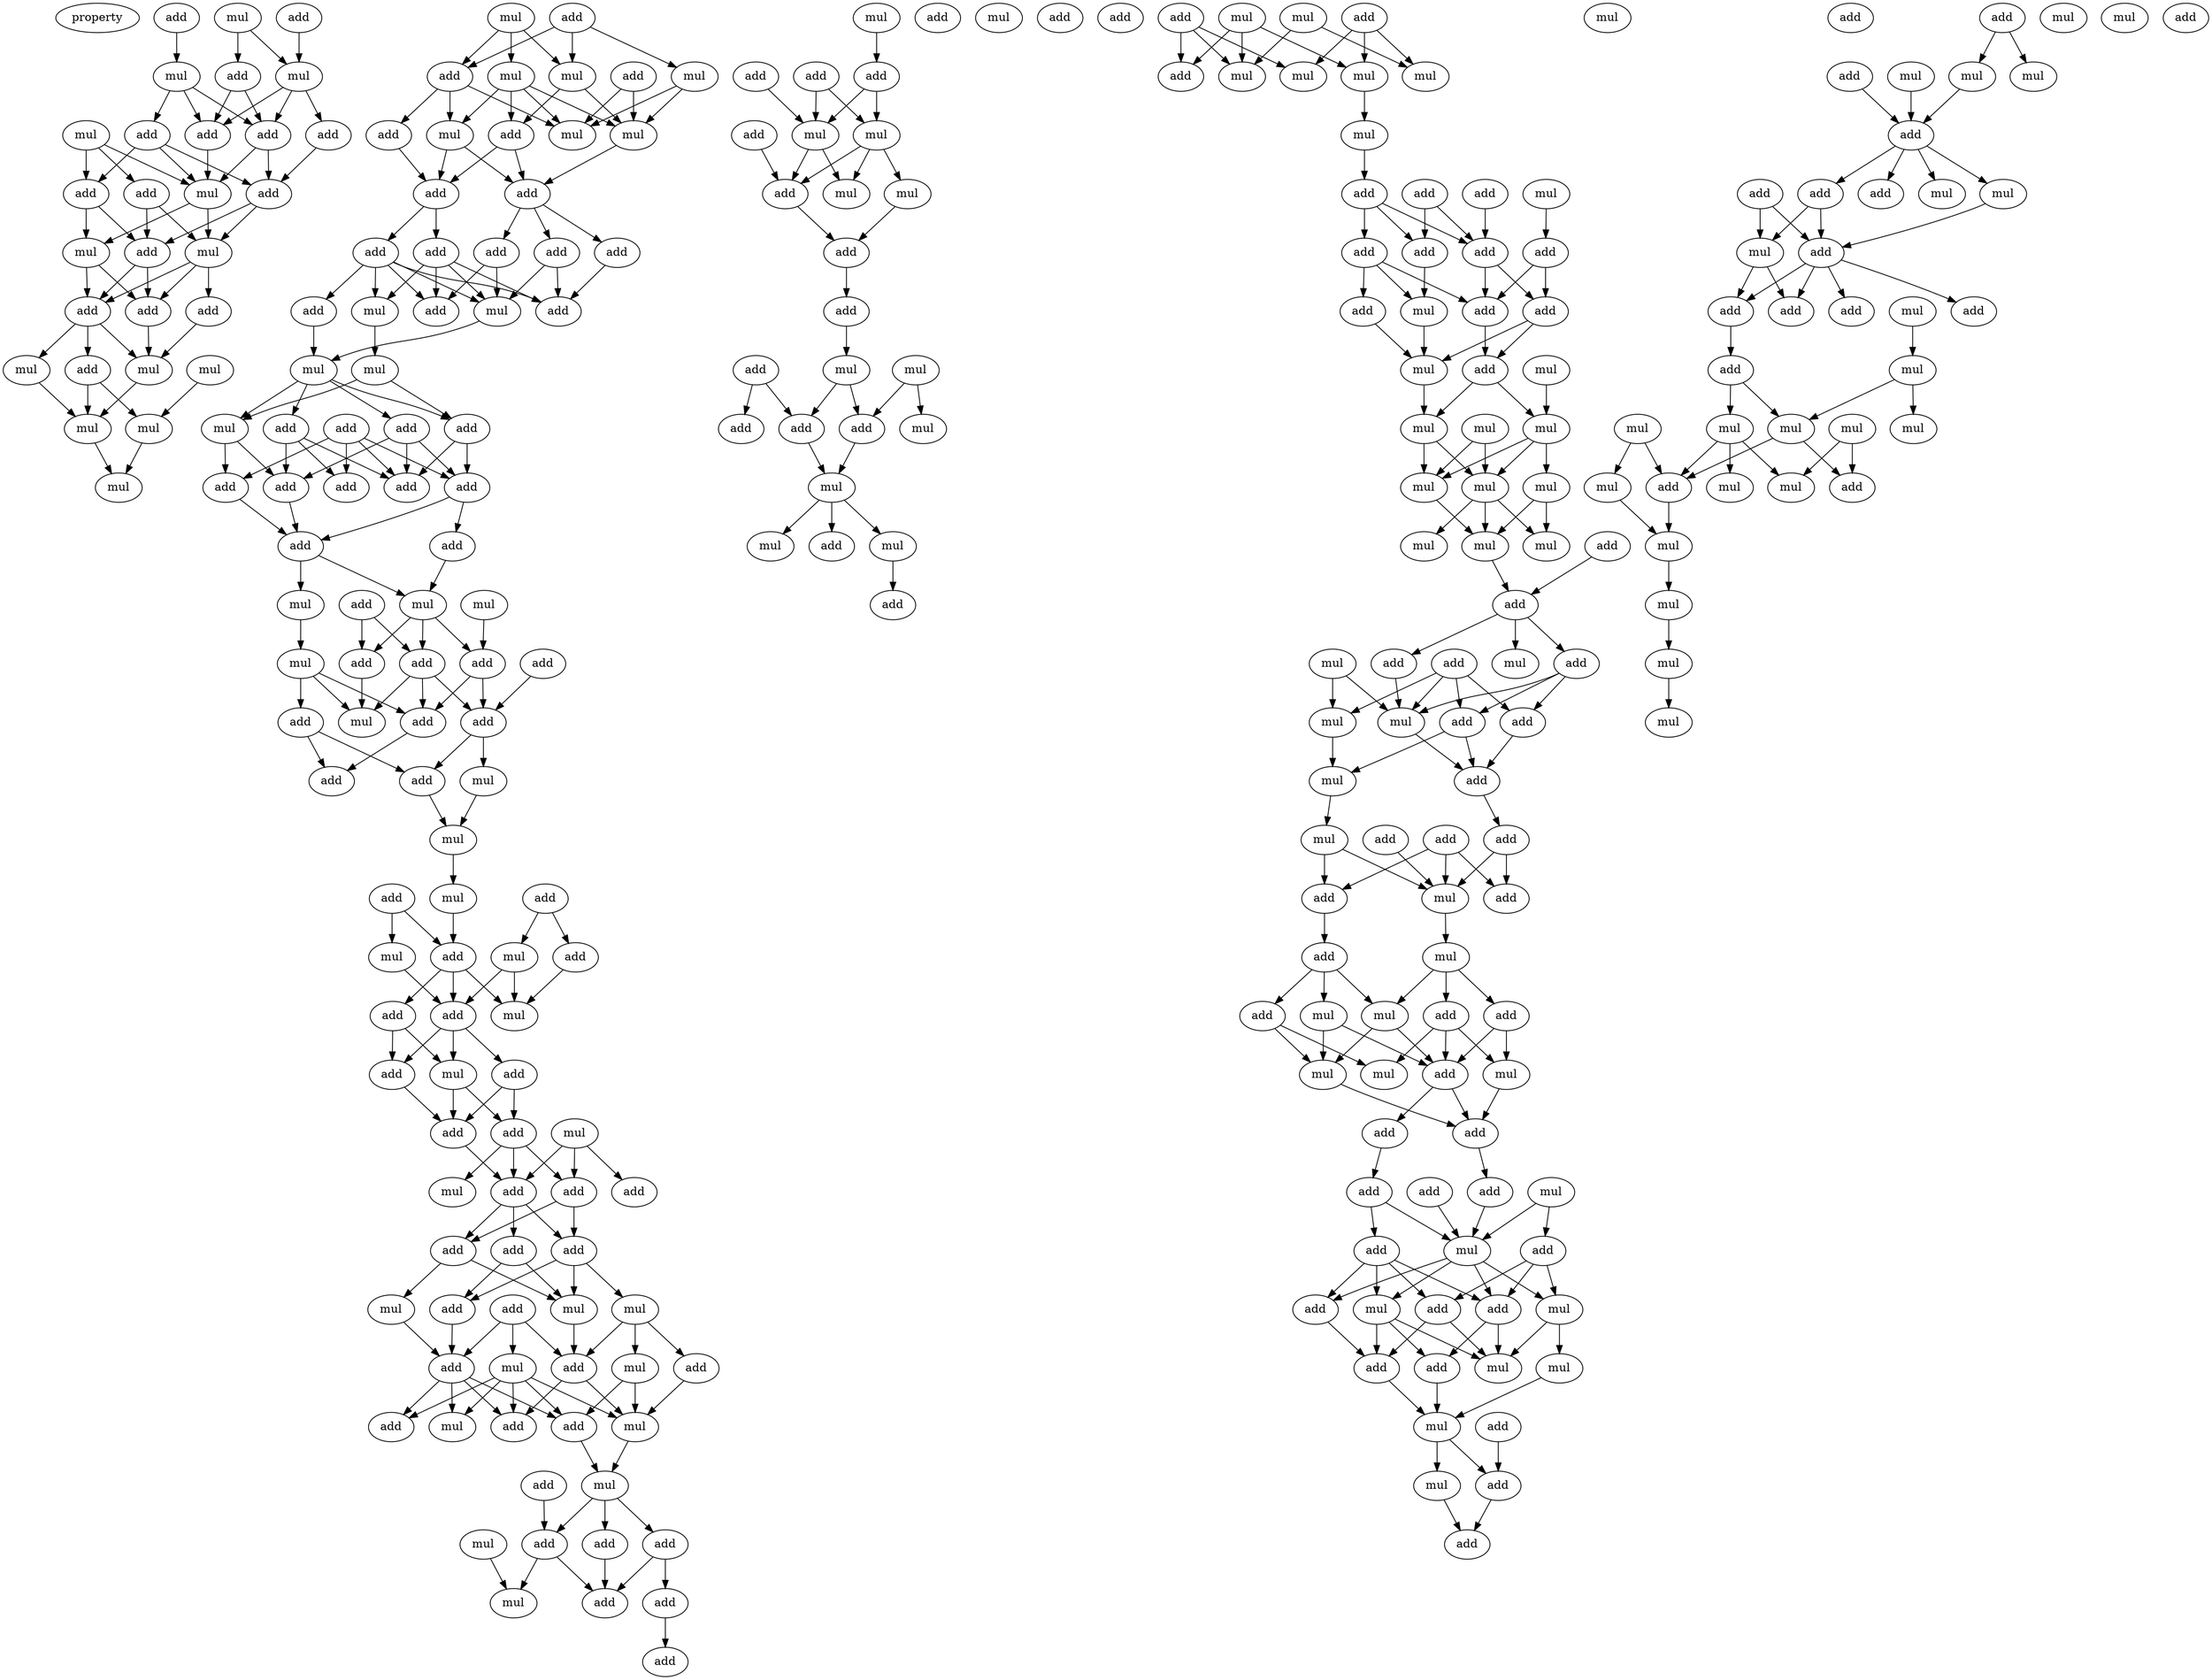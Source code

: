 digraph {
    node [fontcolor=black]
    property [mul=2,lf=1.7]
    0 [ label = add ];
    1 [ label = mul ];
    2 [ label = add ];
    3 [ label = mul ];
    4 [ label = add ];
    5 [ label = mul ];
    6 [ label = add ];
    7 [ label = add ];
    8 [ label = mul ];
    9 [ label = add ];
    10 [ label = add ];
    11 [ label = add ];
    12 [ label = add ];
    13 [ label = add ];
    14 [ label = mul ];
    15 [ label = mul ];
    16 [ label = add ];
    17 [ label = mul ];
    18 [ label = add ];
    19 [ label = add ];
    20 [ label = add ];
    21 [ label = mul ];
    22 [ label = mul ];
    23 [ label = mul ];
    24 [ label = add ];
    25 [ label = mul ];
    26 [ label = mul ];
    27 [ label = mul ];
    28 [ label = add ];
    29 [ label = mul ];
    30 [ label = add ];
    31 [ label = mul ];
    32 [ label = mul ];
    33 [ label = add ];
    34 [ label = mul ];
    35 [ label = mul ];
    36 [ label = add ];
    37 [ label = mul ];
    38 [ label = mul ];
    39 [ label = add ];
    40 [ label = add ];
    41 [ label = add ];
    42 [ label = add ];
    43 [ label = add ];
    44 [ label = add ];
    45 [ label = add ];
    46 [ label = add ];
    47 [ label = add ];
    48 [ label = mul ];
    49 [ label = add ];
    50 [ label = add ];
    51 [ label = mul ];
    52 [ label = mul ];
    53 [ label = mul ];
    54 [ label = add ];
    55 [ label = mul ];
    56 [ label = add ];
    57 [ label = add ];
    58 [ label = add ];
    59 [ label = add ];
    60 [ label = add ];
    61 [ label = add ];
    62 [ label = add ];
    63 [ label = add ];
    64 [ label = add ];
    65 [ label = add ];
    66 [ label = mul ];
    67 [ label = add ];
    68 [ label = mul ];
    69 [ label = mul ];
    70 [ label = add ];
    71 [ label = add ];
    72 [ label = add ];
    73 [ label = mul ];
    74 [ label = add ];
    75 [ label = add ];
    76 [ label = mul ];
    77 [ label = add ];
    78 [ label = add ];
    79 [ label = add ];
    80 [ label = mul ];
    81 [ label = add ];
    82 [ label = mul ];
    83 [ label = add ];
    84 [ label = add ];
    85 [ label = mul ];
    86 [ label = mul ];
    87 [ label = mul ];
    88 [ label = add ];
    89 [ label = add ];
    90 [ label = add ];
    91 [ label = mul ];
    92 [ label = add ];
    93 [ label = mul ];
    94 [ label = add ];
    95 [ label = add ];
    96 [ label = add ];
    97 [ label = add ];
    98 [ label = mul ];
    99 [ label = mul ];
    100 [ label = add ];
    101 [ label = add ];
    102 [ label = add ];
    103 [ label = add ];
    104 [ label = add ];
    105 [ label = add ];
    106 [ label = mul ];
    107 [ label = add ];
    108 [ label = add ];
    109 [ label = mul ];
    110 [ label = mul ];
    111 [ label = mul ];
    112 [ label = mul ];
    113 [ label = add ];
    114 [ label = add ];
    115 [ label = add ];
    116 [ label = add ];
    117 [ label = add ];
    118 [ label = mul ];
    119 [ label = add ];
    120 [ label = mul ];
    121 [ label = mul ];
    122 [ label = add ];
    123 [ label = add ];
    124 [ label = add ];
    125 [ label = add ];
    126 [ label = mul ];
    127 [ label = mul ];
    128 [ label = add ];
    129 [ label = add ];
    130 [ label = add ];
    131 [ label = mul ];
    132 [ label = add ];
    133 [ label = add ];
    134 [ label = add ];
    135 [ label = mul ];
    136 [ label = mul ];
    137 [ label = add ];
    138 [ label = mul ];
    139 [ label = add ];
    140 [ label = add ];
    141 [ label = mul ];
    142 [ label = mul ];
    143 [ label = add ];
    144 [ label = add ];
    145 [ label = mul ];
    146 [ label = mul ];
    147 [ label = add ];
    148 [ label = add ];
    149 [ label = add ];
    150 [ label = add ];
    151 [ label = mul ];
    152 [ label = mul ];
    153 [ label = add ];
    154 [ label = mul ];
    155 [ label = add ];
    156 [ label = mul ];
    157 [ label = add ];
    158 [ label = add ];
    159 [ label = add ];
    160 [ label = add ];
    161 [ label = mul ];
    162 [ label = mul ];
    163 [ label = mul ];
    164 [ label = mul ];
    165 [ label = mul ];
    166 [ label = mul ];
    167 [ label = add ];
    168 [ label = mul ];
    169 [ label = add ];
    170 [ label = add ];
    171 [ label = mul ];
    172 [ label = add ];
    173 [ label = add ];
    174 [ label = add ];
    175 [ label = add ];
    176 [ label = add ];
    177 [ label = mul ];
    178 [ label = add ];
    179 [ label = add ];
    180 [ label = add ];
    181 [ label = mul ];
    182 [ label = mul ];
    183 [ label = add ];
    184 [ label = mul ];
    185 [ label = mul ];
    186 [ label = mul ];
    187 [ label = mul ];
    188 [ label = mul ];
    189 [ label = mul ];
    190 [ label = mul ];
    191 [ label = add ];
    192 [ label = mul ];
    193 [ label = mul ];
    194 [ label = add ];
    195 [ label = mul ];
    196 [ label = add ];
    197 [ label = mul ];
    198 [ label = add ];
    199 [ label = add ];
    200 [ label = mul ];
    201 [ label = add ];
    202 [ label = add ];
    203 [ label = mul ];
    204 [ label = add ];
    205 [ label = mul ];
    206 [ label = add ];
    207 [ label = mul ];
    208 [ label = add ];
    209 [ label = add ];
    210 [ label = mul ];
    211 [ label = add ];
    212 [ label = add ];
    213 [ label = add ];
    214 [ label = mul ];
    215 [ label = add ];
    216 [ label = add ];
    217 [ label = mul ];
    218 [ label = mul ];
    219 [ label = add ];
    220 [ label = mul ];
    221 [ label = mul ];
    222 [ label = add ];
    223 [ label = mul ];
    224 [ label = add ];
    225 [ label = add ];
    226 [ label = add ];
    227 [ label = add ];
    228 [ label = add ];
    229 [ label = mul ];
    230 [ label = mul ];
    231 [ label = add ];
    232 [ label = add ];
    233 [ label = add ];
    234 [ label = add ];
    235 [ label = add ];
    236 [ label = mul ];
    237 [ label = mul ];
    238 [ label = add ];
    239 [ label = add ];
    240 [ label = mul ];
    241 [ label = mul ];
    242 [ label = mul ];
    243 [ label = add ];
    244 [ label = mul ];
    245 [ label = add ];
    246 [ label = mul ];
    247 [ label = add ];
    248 [ label = add ];
    249 [ label = add ];
    250 [ label = add ];
    251 [ label = mul ];
    252 [ label = mul ];
    253 [ label = mul ];
    254 [ label = mul ];
    255 [ label = add ];
    256 [ label = add ];
    257 [ label = add ];
    258 [ label = mul ];
    259 [ label = mul ];
    260 [ label = add ];
    261 [ label = mul ];
    262 [ label = add ];
    263 [ label = add ];
    264 [ label = add ];
    265 [ label = mul ];
    266 [ label = add ];
    267 [ label = add ];
    268 [ label = add ];
    269 [ label = mul ];
    270 [ label = mul ];
    271 [ label = mul ];
    272 [ label = mul ];
    273 [ label = mul ];
    274 [ label = mul ];
    275 [ label = mul ];
    276 [ label = mul ];
    277 [ label = add ];
    278 [ label = add ];
    279 [ label = mul ];
    280 [ label = mul ];
    281 [ label = mul ];
    282 [ label = mul ];
    283 [ label = mul ];
    284 [ label = add ];
    285 [ label = mul ];
    0 -> 3 [ name = 0 ];
    1 -> 4 [ name = 1 ];
    1 -> 5 [ name = 2 ];
    2 -> 5 [ name = 3 ];
    3 -> 6 [ name = 4 ];
    3 -> 9 [ name = 5 ];
    3 -> 10 [ name = 6 ];
    4 -> 6 [ name = 7 ];
    4 -> 10 [ name = 8 ];
    5 -> 6 [ name = 9 ];
    5 -> 7 [ name = 10 ];
    5 -> 10 [ name = 11 ];
    6 -> 11 [ name = 12 ];
    6 -> 14 [ name = 13 ];
    7 -> 11 [ name = 14 ];
    8 -> 12 [ name = 15 ];
    8 -> 13 [ name = 16 ];
    8 -> 14 [ name = 17 ];
    9 -> 11 [ name = 18 ];
    9 -> 13 [ name = 19 ];
    9 -> 14 [ name = 20 ];
    10 -> 14 [ name = 21 ];
    11 -> 15 [ name = 22 ];
    11 -> 16 [ name = 23 ];
    12 -> 15 [ name = 24 ];
    12 -> 16 [ name = 25 ];
    13 -> 16 [ name = 26 ];
    13 -> 17 [ name = 27 ];
    14 -> 15 [ name = 28 ];
    14 -> 17 [ name = 29 ];
    15 -> 18 [ name = 30 ];
    15 -> 19 [ name = 31 ];
    15 -> 20 [ name = 32 ];
    16 -> 19 [ name = 33 ];
    16 -> 20 [ name = 34 ];
    17 -> 19 [ name = 35 ];
    17 -> 20 [ name = 36 ];
    18 -> 22 [ name = 37 ];
    19 -> 21 [ name = 38 ];
    19 -> 22 [ name = 39 ];
    19 -> 24 [ name = 40 ];
    20 -> 22 [ name = 41 ];
    21 -> 25 [ name = 42 ];
    22 -> 25 [ name = 43 ];
    23 -> 26 [ name = 44 ];
    24 -> 25 [ name = 45 ];
    24 -> 26 [ name = 46 ];
    25 -> 27 [ name = 47 ];
    26 -> 27 [ name = 48 ];
    28 -> 30 [ name = 49 ];
    28 -> 31 [ name = 50 ];
    28 -> 32 [ name = 51 ];
    29 -> 30 [ name = 52 ];
    29 -> 32 [ name = 53 ];
    29 -> 34 [ name = 54 ];
    30 -> 37 [ name = 55 ];
    30 -> 38 [ name = 56 ];
    30 -> 39 [ name = 57 ];
    31 -> 35 [ name = 58 ];
    31 -> 38 [ name = 59 ];
    32 -> 35 [ name = 60 ];
    32 -> 36 [ name = 61 ];
    33 -> 35 [ name = 62 ];
    33 -> 38 [ name = 63 ];
    34 -> 35 [ name = 64 ];
    34 -> 36 [ name = 65 ];
    34 -> 37 [ name = 66 ];
    34 -> 38 [ name = 67 ];
    35 -> 40 [ name = 68 ];
    36 -> 40 [ name = 69 ];
    36 -> 41 [ name = 70 ];
    37 -> 40 [ name = 71 ];
    37 -> 41 [ name = 72 ];
    39 -> 41 [ name = 73 ];
    40 -> 42 [ name = 74 ];
    40 -> 44 [ name = 75 ];
    40 -> 45 [ name = 76 ];
    41 -> 43 [ name = 77 ];
    41 -> 46 [ name = 78 ];
    42 -> 48 [ name = 79 ];
    42 -> 50 [ name = 80 ];
    43 -> 47 [ name = 81 ];
    43 -> 48 [ name = 82 ];
    43 -> 49 [ name = 83 ];
    43 -> 50 [ name = 84 ];
    43 -> 51 [ name = 85 ];
    44 -> 47 [ name = 86 ];
    44 -> 48 [ name = 87 ];
    45 -> 47 [ name = 88 ];
    46 -> 47 [ name = 89 ];
    46 -> 48 [ name = 90 ];
    46 -> 50 [ name = 91 ];
    46 -> 51 [ name = 92 ];
    48 -> 53 [ name = 93 ];
    49 -> 53 [ name = 94 ];
    51 -> 52 [ name = 95 ];
    52 -> 55 [ name = 96 ];
    52 -> 58 [ name = 97 ];
    53 -> 55 [ name = 98 ];
    53 -> 56 [ name = 99 ];
    53 -> 57 [ name = 100 ];
    53 -> 58 [ name = 101 ];
    54 -> 59 [ name = 102 ];
    54 -> 60 [ name = 103 ];
    54 -> 61 [ name = 104 ];
    54 -> 62 [ name = 105 ];
    55 -> 61 [ name = 106 ];
    55 -> 63 [ name = 107 ];
    56 -> 59 [ name = 108 ];
    56 -> 62 [ name = 109 ];
    56 -> 63 [ name = 110 ];
    57 -> 59 [ name = 111 ];
    57 -> 60 [ name = 112 ];
    57 -> 63 [ name = 113 ];
    58 -> 59 [ name = 114 ];
    58 -> 60 [ name = 115 ];
    60 -> 64 [ name = 116 ];
    60 -> 65 [ name = 117 ];
    61 -> 65 [ name = 118 ];
    63 -> 65 [ name = 119 ];
    64 -> 69 [ name = 120 ];
    65 -> 68 [ name = 121 ];
    65 -> 69 [ name = 122 ];
    66 -> 71 [ name = 123 ];
    67 -> 70 [ name = 124 ];
    67 -> 72 [ name = 125 ];
    68 -> 73 [ name = 126 ];
    69 -> 70 [ name = 127 ];
    69 -> 71 [ name = 128 ];
    69 -> 72 [ name = 129 ];
    70 -> 76 [ name = 130 ];
    71 -> 75 [ name = 131 ];
    71 -> 77 [ name = 132 ];
    72 -> 75 [ name = 133 ];
    72 -> 76 [ name = 134 ];
    72 -> 77 [ name = 135 ];
    73 -> 76 [ name = 136 ];
    73 -> 77 [ name = 137 ];
    73 -> 78 [ name = 138 ];
    74 -> 75 [ name = 139 ];
    75 -> 79 [ name = 140 ];
    75 -> 80 [ name = 141 ];
    77 -> 81 [ name = 142 ];
    78 -> 79 [ name = 143 ];
    78 -> 81 [ name = 144 ];
    79 -> 82 [ name = 145 ];
    80 -> 82 [ name = 146 ];
    82 -> 85 [ name = 147 ];
    83 -> 86 [ name = 148 ];
    83 -> 88 [ name = 149 ];
    84 -> 87 [ name = 150 ];
    84 -> 89 [ name = 151 ];
    85 -> 88 [ name = 152 ];
    86 -> 90 [ name = 153 ];
    87 -> 90 [ name = 154 ];
    87 -> 91 [ name = 155 ];
    88 -> 90 [ name = 156 ];
    88 -> 91 [ name = 157 ];
    88 -> 92 [ name = 158 ];
    89 -> 91 [ name = 159 ];
    90 -> 93 [ name = 160 ];
    90 -> 94 [ name = 161 ];
    90 -> 95 [ name = 162 ];
    92 -> 93 [ name = 163 ];
    92 -> 95 [ name = 164 ];
    93 -> 96 [ name = 165 ];
    93 -> 97 [ name = 166 ];
    94 -> 96 [ name = 167 ];
    94 -> 97 [ name = 168 ];
    95 -> 96 [ name = 169 ];
    96 -> 101 [ name = 170 ];
    97 -> 99 [ name = 171 ];
    97 -> 101 [ name = 172 ];
    97 -> 102 [ name = 173 ];
    98 -> 100 [ name = 174 ];
    98 -> 101 [ name = 175 ];
    98 -> 102 [ name = 176 ];
    101 -> 103 [ name = 177 ];
    101 -> 104 [ name = 178 ];
    101 -> 105 [ name = 179 ];
    102 -> 103 [ name = 180 ];
    102 -> 104 [ name = 181 ];
    103 -> 106 [ name = 182 ];
    103 -> 108 [ name = 183 ];
    103 -> 109 [ name = 184 ];
    104 -> 106 [ name = 185 ];
    104 -> 110 [ name = 186 ];
    105 -> 106 [ name = 187 ];
    105 -> 108 [ name = 188 ];
    106 -> 113 [ name = 189 ];
    107 -> 112 [ name = 190 ];
    107 -> 113 [ name = 191 ];
    107 -> 114 [ name = 192 ];
    108 -> 114 [ name = 193 ];
    109 -> 111 [ name = 194 ];
    109 -> 113 [ name = 195 ];
    109 -> 115 [ name = 196 ];
    110 -> 114 [ name = 197 ];
    111 -> 116 [ name = 198 ];
    111 -> 118 [ name = 199 ];
    112 -> 116 [ name = 200 ];
    112 -> 117 [ name = 201 ];
    112 -> 118 [ name = 202 ];
    112 -> 119 [ name = 203 ];
    112 -> 120 [ name = 204 ];
    113 -> 117 [ name = 205 ];
    113 -> 118 [ name = 206 ];
    114 -> 116 [ name = 207 ];
    114 -> 117 [ name = 208 ];
    114 -> 119 [ name = 209 ];
    114 -> 120 [ name = 210 ];
    115 -> 118 [ name = 211 ];
    116 -> 121 [ name = 212 ];
    118 -> 121 [ name = 213 ];
    121 -> 123 [ name = 214 ];
    121 -> 124 [ name = 215 ];
    121 -> 125 [ name = 216 ];
    122 -> 123 [ name = 217 ];
    123 -> 127 [ name = 218 ];
    123 -> 128 [ name = 219 ];
    124 -> 128 [ name = 220 ];
    124 -> 129 [ name = 221 ];
    125 -> 128 [ name = 222 ];
    126 -> 127 [ name = 223 ];
    129 -> 130 [ name = 224 ];
    131 -> 132 [ name = 225 ];
    132 -> 135 [ name = 226 ];
    132 -> 136 [ name = 227 ];
    133 -> 136 [ name = 228 ];
    134 -> 135 [ name = 229 ];
    134 -> 136 [ name = 230 ];
    135 -> 138 [ name = 231 ];
    135 -> 139 [ name = 232 ];
    135 -> 141 [ name = 233 ];
    136 -> 139 [ name = 234 ];
    136 -> 141 [ name = 235 ];
    137 -> 139 [ name = 236 ];
    138 -> 143 [ name = 237 ];
    139 -> 143 [ name = 238 ];
    143 -> 144 [ name = 239 ];
    144 -> 145 [ name = 240 ];
    145 -> 148 [ name = 241 ];
    145 -> 150 [ name = 242 ];
    146 -> 150 [ name = 243 ];
    146 -> 151 [ name = 244 ];
    147 -> 148 [ name = 245 ];
    147 -> 149 [ name = 246 ];
    148 -> 152 [ name = 247 ];
    150 -> 152 [ name = 248 ];
    152 -> 154 [ name = 249 ];
    152 -> 155 [ name = 250 ];
    152 -> 156 [ name = 251 ];
    156 -> 158 [ name = 252 ];
    159 -> 164 [ name = 253 ];
    159 -> 166 [ name = 254 ];
    159 -> 167 [ name = 255 ];
    160 -> 163 [ name = 256 ];
    160 -> 165 [ name = 257 ];
    160 -> 166 [ name = 258 ];
    161 -> 164 [ name = 259 ];
    161 -> 165 [ name = 260 ];
    162 -> 163 [ name = 261 ];
    162 -> 164 [ name = 262 ];
    162 -> 167 [ name = 263 ];
    163 -> 168 [ name = 264 ];
    168 -> 172 [ name = 265 ];
    169 -> 173 [ name = 266 ];
    169 -> 174 [ name = 267 ];
    170 -> 174 [ name = 268 ];
    171 -> 175 [ name = 269 ];
    172 -> 173 [ name = 270 ];
    172 -> 174 [ name = 271 ];
    172 -> 176 [ name = 272 ];
    173 -> 177 [ name = 273 ];
    174 -> 178 [ name = 274 ];
    174 -> 180 [ name = 275 ];
    175 -> 178 [ name = 276 ];
    175 -> 180 [ name = 277 ];
    176 -> 177 [ name = 278 ];
    176 -> 179 [ name = 279 ];
    176 -> 180 [ name = 280 ];
    177 -> 182 [ name = 281 ];
    178 -> 182 [ name = 282 ];
    178 -> 183 [ name = 283 ];
    179 -> 182 [ name = 284 ];
    180 -> 183 [ name = 285 ];
    181 -> 184 [ name = 286 ];
    182 -> 186 [ name = 287 ];
    183 -> 184 [ name = 288 ];
    183 -> 186 [ name = 289 ];
    184 -> 187 [ name = 290 ];
    184 -> 188 [ name = 291 ];
    184 -> 189 [ name = 292 ];
    185 -> 188 [ name = 293 ];
    185 -> 189 [ name = 294 ];
    186 -> 188 [ name = 295 ];
    186 -> 189 [ name = 296 ];
    187 -> 192 [ name = 297 ];
    187 -> 193 [ name = 298 ];
    188 -> 193 [ name = 299 ];
    189 -> 190 [ name = 300 ];
    189 -> 192 [ name = 301 ];
    189 -> 193 [ name = 302 ];
    191 -> 194 [ name = 303 ];
    193 -> 194 [ name = 304 ];
    194 -> 195 [ name = 305 ];
    194 -> 196 [ name = 306 ];
    194 -> 199 [ name = 307 ];
    196 -> 201 [ name = 308 ];
    196 -> 202 [ name = 309 ];
    196 -> 203 [ name = 310 ];
    197 -> 200 [ name = 311 ];
    197 -> 203 [ name = 312 ];
    198 -> 200 [ name = 313 ];
    198 -> 201 [ name = 314 ];
    198 -> 202 [ name = 315 ];
    198 -> 203 [ name = 316 ];
    199 -> 203 [ name = 317 ];
    200 -> 205 [ name = 318 ];
    201 -> 204 [ name = 319 ];
    202 -> 204 [ name = 320 ];
    202 -> 205 [ name = 321 ];
    203 -> 204 [ name = 322 ];
    204 -> 209 [ name = 323 ];
    205 -> 207 [ name = 324 ];
    206 -> 210 [ name = 325 ];
    207 -> 210 [ name = 326 ];
    207 -> 211 [ name = 327 ];
    208 -> 210 [ name = 328 ];
    208 -> 211 [ name = 329 ];
    208 -> 212 [ name = 330 ];
    209 -> 210 [ name = 331 ];
    209 -> 212 [ name = 332 ];
    210 -> 214 [ name = 333 ];
    211 -> 213 [ name = 334 ];
    213 -> 216 [ name = 335 ];
    213 -> 217 [ name = 336 ];
    213 -> 218 [ name = 337 ];
    214 -> 215 [ name = 338 ];
    214 -> 218 [ name = 339 ];
    214 -> 219 [ name = 340 ];
    215 -> 220 [ name = 341 ];
    215 -> 222 [ name = 342 ];
    215 -> 223 [ name = 343 ];
    216 -> 221 [ name = 344 ];
    216 -> 223 [ name = 345 ];
    217 -> 221 [ name = 346 ];
    217 -> 222 [ name = 347 ];
    218 -> 221 [ name = 348 ];
    218 -> 222 [ name = 349 ];
    219 -> 220 [ name = 350 ];
    219 -> 222 [ name = 351 ];
    220 -> 224 [ name = 352 ];
    221 -> 224 [ name = 353 ];
    222 -> 224 [ name = 354 ];
    222 -> 225 [ name = 355 ];
    224 -> 228 [ name = 356 ];
    225 -> 227 [ name = 357 ];
    226 -> 230 [ name = 358 ];
    227 -> 230 [ name = 359 ];
    227 -> 232 [ name = 360 ];
    228 -> 230 [ name = 361 ];
    229 -> 230 [ name = 362 ];
    229 -> 231 [ name = 363 ];
    230 -> 233 [ name = 364 ];
    230 -> 235 [ name = 365 ];
    230 -> 236 [ name = 366 ];
    230 -> 237 [ name = 367 ];
    231 -> 234 [ name = 368 ];
    231 -> 235 [ name = 369 ];
    231 -> 236 [ name = 370 ];
    232 -> 233 [ name = 371 ];
    232 -> 234 [ name = 372 ];
    232 -> 235 [ name = 373 ];
    232 -> 237 [ name = 374 ];
    233 -> 239 [ name = 375 ];
    234 -> 239 [ name = 376 ];
    234 -> 240 [ name = 377 ];
    235 -> 238 [ name = 378 ];
    235 -> 240 [ name = 379 ];
    236 -> 240 [ name = 380 ];
    236 -> 241 [ name = 381 ];
    237 -> 238 [ name = 382 ];
    237 -> 239 [ name = 383 ];
    237 -> 240 [ name = 384 ];
    238 -> 242 [ name = 385 ];
    239 -> 242 [ name = 386 ];
    241 -> 242 [ name = 387 ];
    242 -> 244 [ name = 388 ];
    242 -> 245 [ name = 389 ];
    243 -> 245 [ name = 390 ];
    244 -> 247 [ name = 391 ];
    245 -> 247 [ name = 392 ];
    249 -> 252 [ name = 393 ];
    249 -> 254 [ name = 394 ];
    250 -> 255 [ name = 395 ];
    251 -> 255 [ name = 396 ];
    252 -> 255 [ name = 397 ];
    255 -> 257 [ name = 398 ];
    255 -> 258 [ name = 399 ];
    255 -> 259 [ name = 400 ];
    255 -> 260 [ name = 401 ];
    256 -> 261 [ name = 402 ];
    256 -> 262 [ name = 403 ];
    259 -> 262 [ name = 404 ];
    260 -> 261 [ name = 405 ];
    260 -> 262 [ name = 406 ];
    261 -> 264 [ name = 407 ];
    261 -> 266 [ name = 408 ];
    262 -> 263 [ name = 409 ];
    262 -> 264 [ name = 410 ];
    262 -> 266 [ name = 411 ];
    262 -> 267 [ name = 412 ];
    265 -> 269 [ name = 413 ];
    266 -> 268 [ name = 414 ];
    268 -> 272 [ name = 415 ];
    268 -> 273 [ name = 416 ];
    269 -> 270 [ name = 417 ];
    269 -> 272 [ name = 418 ];
    271 -> 275 [ name = 419 ];
    271 -> 278 [ name = 420 ];
    272 -> 277 [ name = 421 ];
    272 -> 278 [ name = 422 ];
    273 -> 275 [ name = 423 ];
    273 -> 276 [ name = 424 ];
    273 -> 277 [ name = 425 ];
    274 -> 277 [ name = 426 ];
    274 -> 279 [ name = 427 ];
    277 -> 280 [ name = 428 ];
    279 -> 280 [ name = 429 ];
    280 -> 281 [ name = 430 ];
    281 -> 282 [ name = 431 ];
    282 -> 285 [ name = 432 ];
}
